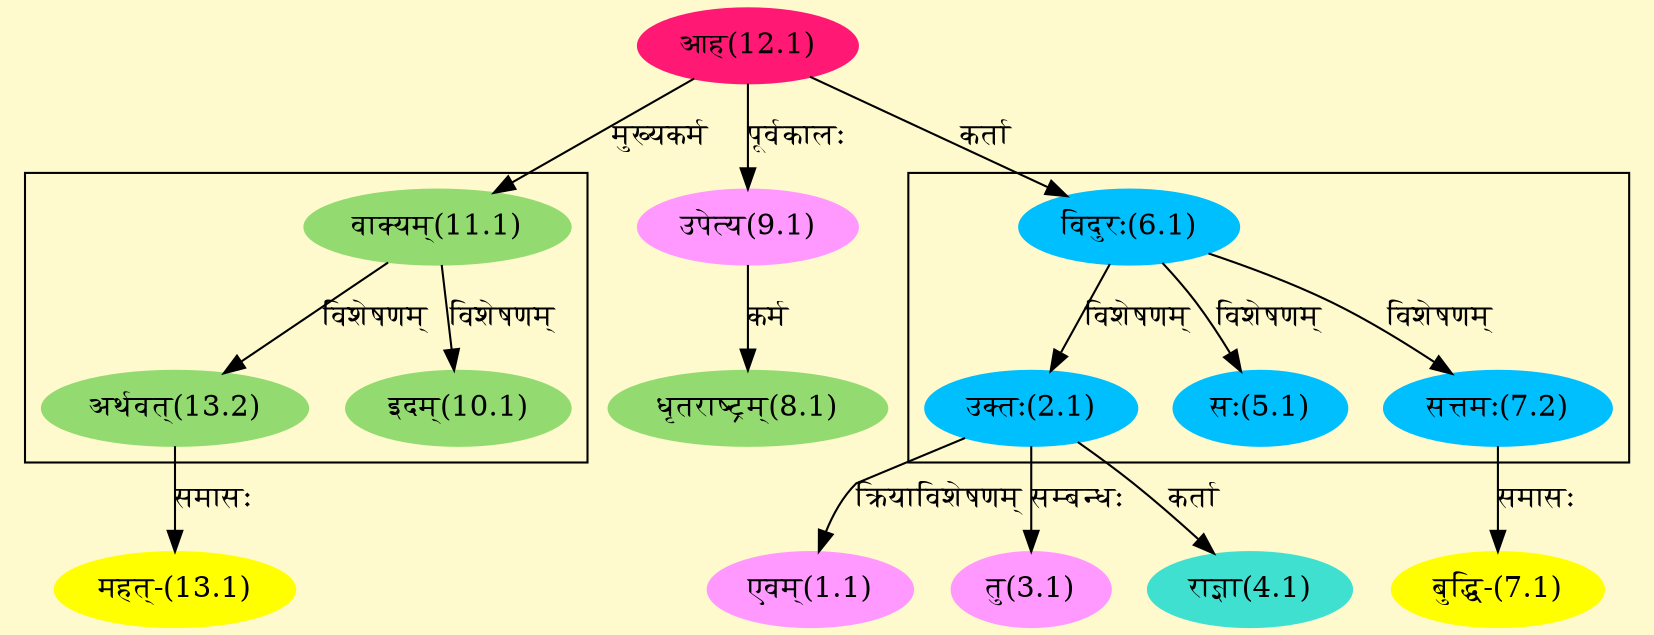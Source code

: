 digraph G{
rankdir=BT;
 compound=true;
 bgcolor="lemonchiffon1";

subgraph cluster_1{
Node2_1 [style=filled, color="#00BFFF" label = "उक्तः(2.1)"]
Node6_1 [style=filled, color="#00BFFF" label = "विदुरः(6.1)"]
Node5_1 [style=filled, color="#00BFFF" label = "सः(5.1)"]
Node7_2 [style=filled, color="#00BFFF" label = "सत्तमः(7.2)"]

}

subgraph cluster_2{
Node10_1 [style=filled, color="#93DB70" label = "इदम्(10.1)"]
Node11_1 [style=filled, color="#93DB70" label = "वाक्यम्(11.1)"]
Node13_2 [style=filled, color="#93DB70" label = "अर्थवत्(13.2)"]

}
Node1_1 [style=filled, color="#FF99FF" label = "एवम्(1.1)"]
Node2_1 [style=filled, color="#00BFFF" label = "उक्तः(2.1)"]
Node3_1 [style=filled, color="#FF99FF" label = "तु(3.1)"]
Node4_1 [style=filled, color="#40E0D0" label = "राज्ञा(4.1)"]
Node6_1 [style=filled, color="#00BFFF" label = "विदुरः(6.1)"]
Node12_1 [style=filled, color="#FF1975" label = "आह(12.1)"]
Node7_1 [style=filled, color="#FFFF00" label = "बुद्धि-(7.1)"]
Node7_2 [style=filled, color="#00BFFF" label = "सत्तमः(7.2)"]
Node8_1 [style=filled, color="#93DB70" label = "धृतराष्ट्रम्(8.1)"]
Node9_1 [style=filled, color="#FF99FF" label = "उपेत्य(9.1)"]
Node11_1 [style=filled, color="#93DB70" label = "वाक्यम्(11.1)"]
Node13_1 [style=filled, color="#FFFF00" label = "महत्-(13.1)"]
Node13_2 [style=filled, color="#93DB70" label = "अर्थवत्(13.2)"]
/* Start of Relations section */

Node1_1 -> Node2_1 [  label="क्रियाविशेषणम्"  dir="back" ]
Node2_1 -> Node6_1 [  label="विशेषणम्"  dir="back" ]
Node3_1 -> Node2_1 [  label="सम्बन्धः"  dir="back" ]
Node4_1 -> Node2_1 [  label="कर्ता"  dir="back" ]
Node5_1 -> Node6_1 [  label="विशेषणम्"  dir="back" ]
Node6_1 -> Node12_1 [  label="कर्ता"  dir="back" ]
Node7_1 -> Node7_2 [  label="समासः"  dir="back" ]
Node7_2 -> Node6_1 [  label="विशेषणम्"  dir="back" ]
Node8_1 -> Node9_1 [  label="कर्म"  dir="back" ]
Node9_1 -> Node12_1 [  label="पूर्वकालः"  dir="back" ]
Node10_1 -> Node11_1 [  label="विशेषणम्"  dir="back" ]
Node11_1 -> Node12_1 [  label="मुख्यकर्म"  dir="back" ]
Node13_1 -> Node13_2 [  label="समासः"  dir="back" ]
Node13_2 -> Node11_1 [  label="विशेषणम्"  dir="back" ]
}

